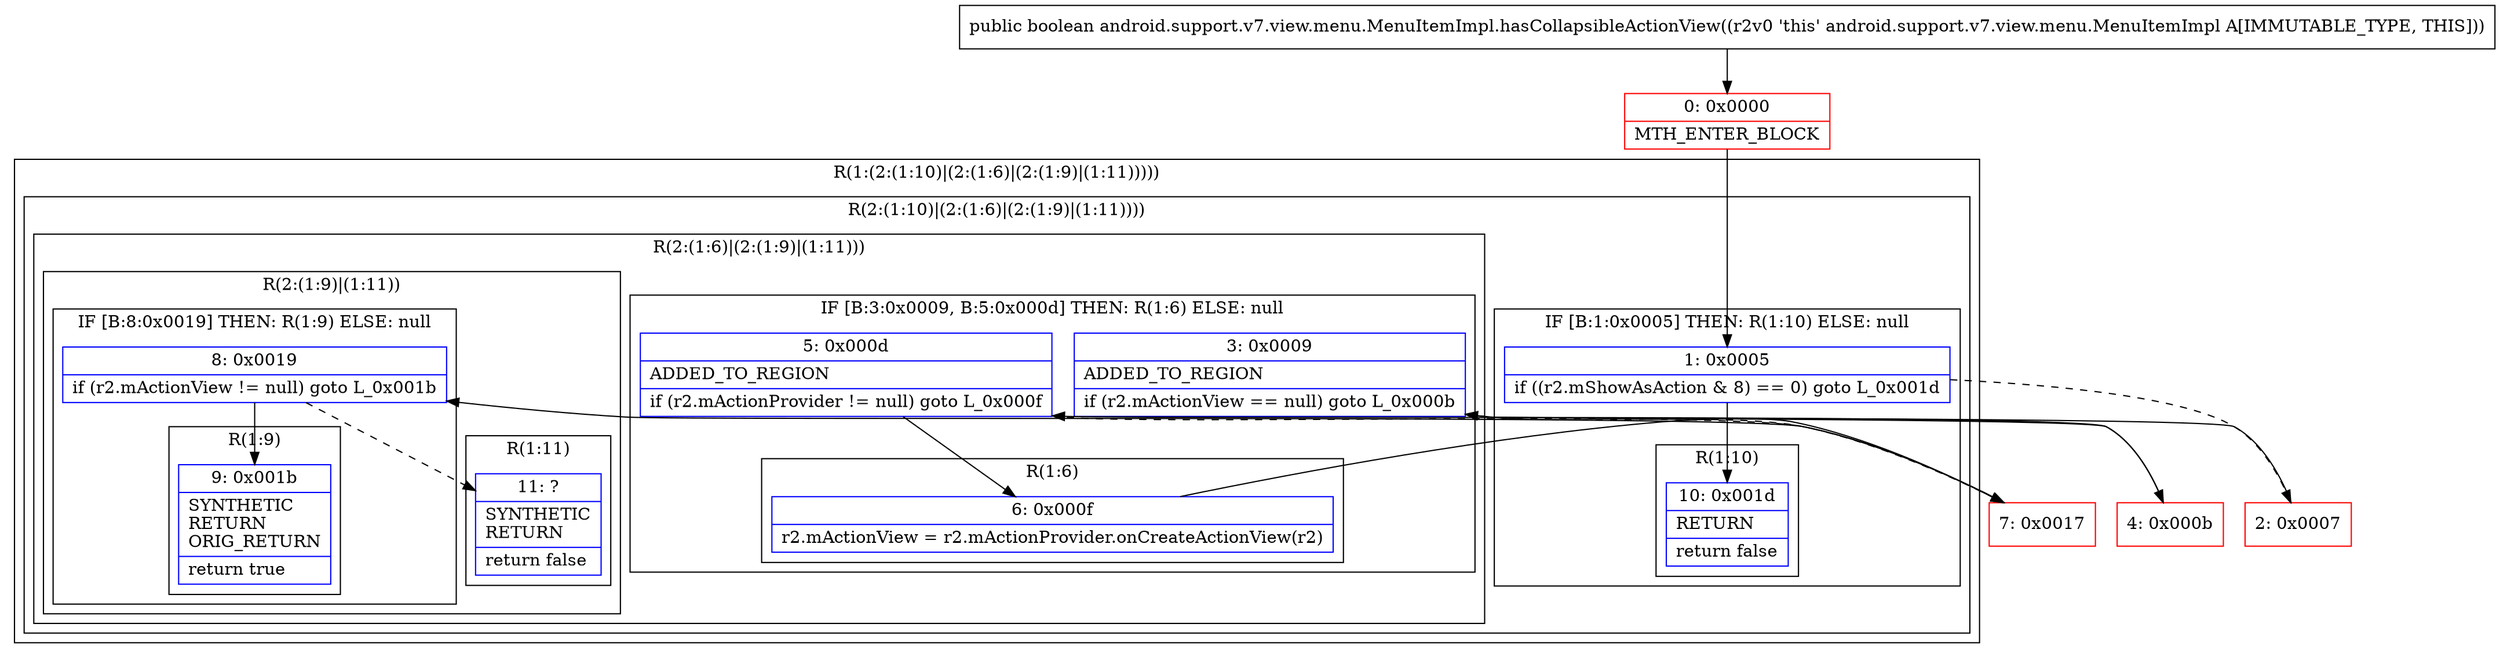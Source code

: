 digraph "CFG forandroid.support.v7.view.menu.MenuItemImpl.hasCollapsibleActionView()Z" {
subgraph cluster_Region_1006880572 {
label = "R(1:(2:(1:10)|(2:(1:6)|(2:(1:9)|(1:11)))))";
node [shape=record,color=blue];
subgraph cluster_Region_1396266307 {
label = "R(2:(1:10)|(2:(1:6)|(2:(1:9)|(1:11))))";
node [shape=record,color=blue];
subgraph cluster_IfRegion_1002335070 {
label = "IF [B:1:0x0005] THEN: R(1:10) ELSE: null";
node [shape=record,color=blue];
Node_1 [shape=record,label="{1\:\ 0x0005|if ((r2.mShowAsAction & 8) == 0) goto L_0x001d\l}"];
subgraph cluster_Region_1750591674 {
label = "R(1:10)";
node [shape=record,color=blue];
Node_10 [shape=record,label="{10\:\ 0x001d|RETURN\l|return false\l}"];
}
}
subgraph cluster_Region_1246750891 {
label = "R(2:(1:6)|(2:(1:9)|(1:11)))";
node [shape=record,color=blue];
subgraph cluster_IfRegion_1405431788 {
label = "IF [B:3:0x0009, B:5:0x000d] THEN: R(1:6) ELSE: null";
node [shape=record,color=blue];
Node_3 [shape=record,label="{3\:\ 0x0009|ADDED_TO_REGION\l|if (r2.mActionView == null) goto L_0x000b\l}"];
Node_5 [shape=record,label="{5\:\ 0x000d|ADDED_TO_REGION\l|if (r2.mActionProvider != null) goto L_0x000f\l}"];
subgraph cluster_Region_459885137 {
label = "R(1:6)";
node [shape=record,color=blue];
Node_6 [shape=record,label="{6\:\ 0x000f|r2.mActionView = r2.mActionProvider.onCreateActionView(r2)\l}"];
}
}
subgraph cluster_Region_1277981630 {
label = "R(2:(1:9)|(1:11))";
node [shape=record,color=blue];
subgraph cluster_IfRegion_2039730208 {
label = "IF [B:8:0x0019] THEN: R(1:9) ELSE: null";
node [shape=record,color=blue];
Node_8 [shape=record,label="{8\:\ 0x0019|if (r2.mActionView != null) goto L_0x001b\l}"];
subgraph cluster_Region_64170673 {
label = "R(1:9)";
node [shape=record,color=blue];
Node_9 [shape=record,label="{9\:\ 0x001b|SYNTHETIC\lRETURN\lORIG_RETURN\l|return true\l}"];
}
}
subgraph cluster_Region_1379517272 {
label = "R(1:11)";
node [shape=record,color=blue];
Node_11 [shape=record,label="{11\:\ ?|SYNTHETIC\lRETURN\l|return false\l}"];
}
}
}
}
}
Node_0 [shape=record,color=red,label="{0\:\ 0x0000|MTH_ENTER_BLOCK\l}"];
Node_2 [shape=record,color=red,label="{2\:\ 0x0007}"];
Node_4 [shape=record,color=red,label="{4\:\ 0x000b}"];
Node_7 [shape=record,color=red,label="{7\:\ 0x0017}"];
MethodNode[shape=record,label="{public boolean android.support.v7.view.menu.MenuItemImpl.hasCollapsibleActionView((r2v0 'this' android.support.v7.view.menu.MenuItemImpl A[IMMUTABLE_TYPE, THIS])) }"];
MethodNode -> Node_0;
Node_1 -> Node_2[style=dashed];
Node_1 -> Node_10;
Node_3 -> Node_4;
Node_3 -> Node_7[style=dashed];
Node_5 -> Node_6;
Node_5 -> Node_7[style=dashed];
Node_6 -> Node_7;
Node_8 -> Node_9;
Node_8 -> Node_11[style=dashed];
Node_0 -> Node_1;
Node_2 -> Node_3;
Node_4 -> Node_5;
Node_7 -> Node_8;
}

